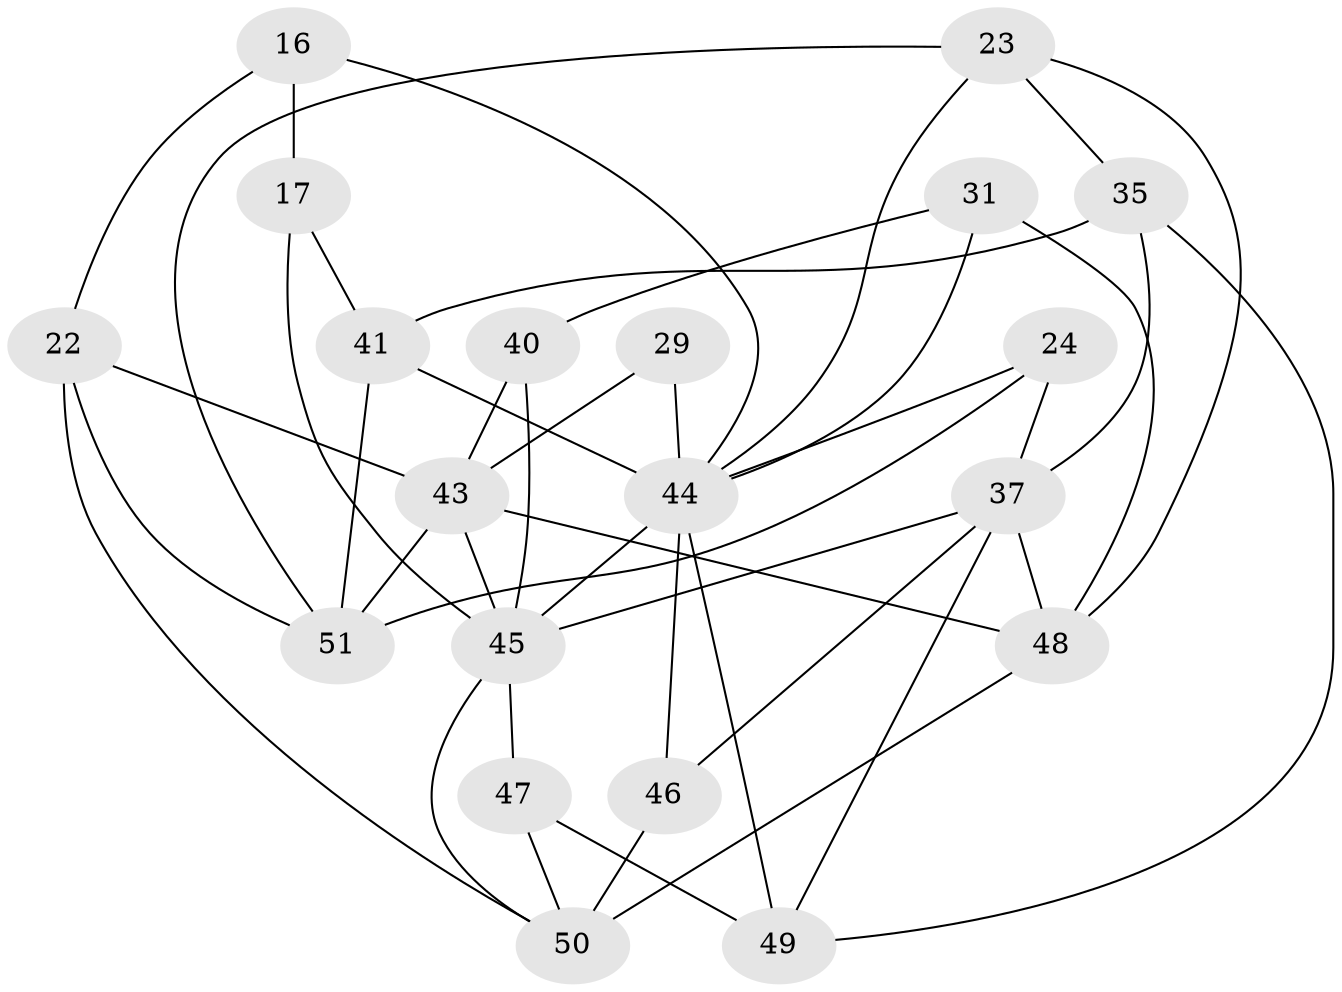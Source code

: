 // original degree distribution, {4: 1.0}
// Generated by graph-tools (version 1.1) at 2025/01/03/04/25 22:01:33]
// undirected, 20 vertices, 43 edges
graph export_dot {
graph [start="1"]
  node [color=gray90,style=filled];
  16 [super="+4"];
  17 [super="+10+15"];
  22 [super="+14"];
  23;
  24;
  29;
  31;
  35 [super="+1"];
  37 [super="+32"];
  40 [super="+9"];
  41 [super="+11+8+7"];
  43 [super="+12+42+20"];
  44 [super="+2+21+38"];
  45 [super="+34+27"];
  46;
  47;
  48 [super="+19"];
  49 [super="+36"];
  50 [super="+18"];
  51 [super="+3+39"];
  16 -- 17 [weight=2];
  16 -- 22 [weight=2];
  16 -- 44 [weight=2];
  17 -- 45 [weight=5];
  17 -- 41;
  22 -- 43;
  22 -- 51 [weight=2];
  22 -- 50;
  23 -- 48;
  23 -- 35;
  23 -- 44;
  23 -- 51;
  24 -- 51;
  24 -- 44 [weight=2];
  24 -- 37;
  29 -- 44 [weight=2];
  29 -- 43 [weight=2];
  31 -- 40 [weight=2];
  31 -- 44;
  31 -- 48;
  35 -- 49;
  35 -- 41 [weight=3];
  35 -- 37;
  37 -- 48;
  37 -- 49;
  37 -- 45;
  37 -- 46;
  40 -- 45 [weight=3];
  40 -- 43;
  41 -- 51 [weight=2];
  41 -- 44 [weight=4];
  43 -- 48 [weight=2];
  43 -- 45 [weight=2];
  43 -- 51 [weight=2];
  44 -- 45 [weight=3];
  44 -- 49 [weight=2];
  44 -- 46;
  45 -- 47;
  45 -- 50;
  46 -- 50 [weight=2];
  47 -- 49 [weight=2];
  47 -- 50;
  48 -- 50;
}
